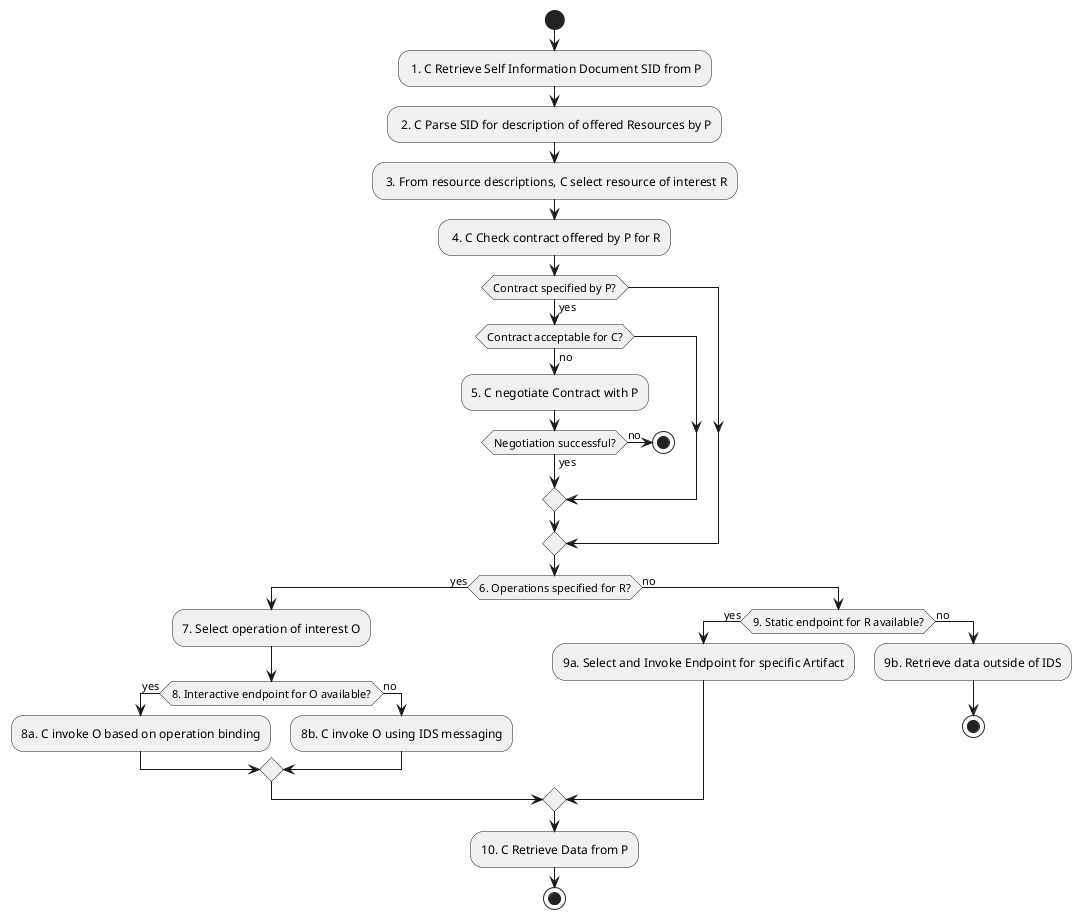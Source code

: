 @startuml

start

: 1. C Retrieve Self Information Document SID from P;
: 2. C Parse SID for description of offered Resources by P;
: 3. From resource descriptions, C select resource of interest R;
: 4. C Check contract offered by P for R;

if (Contract specified by P?) then (yes)
    if (Contract acceptable for C?) then (no)
        :5. C negotiate Contract with P;

        if (Negotiation successful?) then (yes)
            else (no)
                stop
        endif
    endif
endif


if (6. Operations specified for R?) then (yes)
    :7. Select operation of interest O;

        if (8. Interactive endpoint for O available?) then (yes)
            :8a. C invoke O based on operation binding;
        else (no)
            :8b. C invoke O using IDS messaging;
        endif

    else (no)

        if (9. Static endpoint for R available?) then (yes)
            :9a. Select and Invoke Endpoint for specific Artifact;
        else (no)
            :9b. Retrieve data outside of IDS;
            stop
        endif

endif

:10. C Retrieve Data from P;

stop

@enduml
